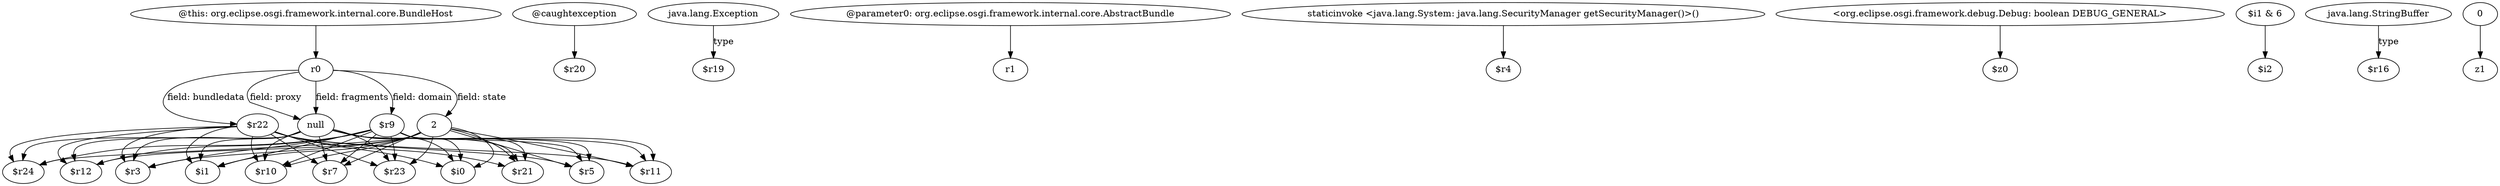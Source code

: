 digraph g {
0[label="null"]
1[label="$r10"]
0->1[label=""]
2[label="$r22"]
3[label="$r12"]
2->3[label=""]
4[label="$r7"]
0->4[label=""]
5[label="@caughtexception"]
6[label="$r20"]
5->6[label=""]
7[label="2"]
8[label="$r24"]
7->8[label=""]
9[label="$r9"]
10[label="$i0"]
9->10[label=""]
11[label="$r11"]
0->11[label=""]
12[label="$r5"]
7->12[label=""]
13[label="$r21"]
2->13[label=""]
14[label="r0"]
14->0[label="field: proxy"]
14->0[label="field: fragments"]
15[label="$r3"]
0->15[label=""]
2->10[label=""]
16[label="@this: org.eclipse.osgi.framework.internal.core.BundleHost"]
16->14[label=""]
7->3[label=""]
17[label="$r23"]
0->17[label=""]
18[label="java.lang.Exception"]
19[label="$r19"]
18->19[label="type"]
9->12[label=""]
20[label="@parameter0: org.eclipse.osgi.framework.internal.core.AbstractBundle"]
21[label="r1"]
20->21[label=""]
9->3[label=""]
0->13[label=""]
14->7[label="field: state"]
9->15[label=""]
22[label="staticinvoke <java.lang.System: java.lang.SecurityManager getSecurityManager()>()"]
23[label="$r4"]
22->23[label=""]
9->8[label=""]
14->9[label="field: domain"]
0->12[label=""]
24[label="$i1"]
2->24[label=""]
7->10[label=""]
2->11[label=""]
0->8[label=""]
7->15[label=""]
2->1[label=""]
2->4[label=""]
14->2[label="field: bundledata"]
2->17[label=""]
25[label="<org.eclipse.osgi.framework.debug.Debug: boolean DEBUG_GENERAL>"]
26[label="$z0"]
25->26[label=""]
7->24[label=""]
0->3[label=""]
9->17[label=""]
27[label="$i1 & 6"]
28[label="$i2"]
27->28[label=""]
7->11[label=""]
0->10[label=""]
29[label="java.lang.StringBuffer"]
30[label="$r16"]
29->30[label="type"]
9->13[label=""]
0->24[label=""]
2->15[label=""]
31[label="0"]
32[label="z1"]
31->32[label=""]
7->4[label=""]
9->11[label=""]
2->8[label=""]
7->1[label=""]
9->1[label=""]
9->24[label=""]
9->4[label=""]
7->17[label=""]
2->12[label=""]
7->13[label=""]
}